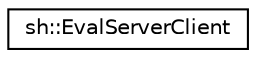 digraph "Graphical Class Hierarchy"
{
 // LATEX_PDF_SIZE
  edge [fontname="Helvetica",fontsize="10",labelfontname="Helvetica",labelfontsize="10"];
  node [fontname="Helvetica",fontsize="10",shape=record];
  rankdir="LR";
  Node0 [label="sh::EvalServerClient",height=0.2,width=0.4,color="black", fillcolor="white", style="filled",URL="$classsh_1_1_eval_server_client.html",tooltip=" "];
}
